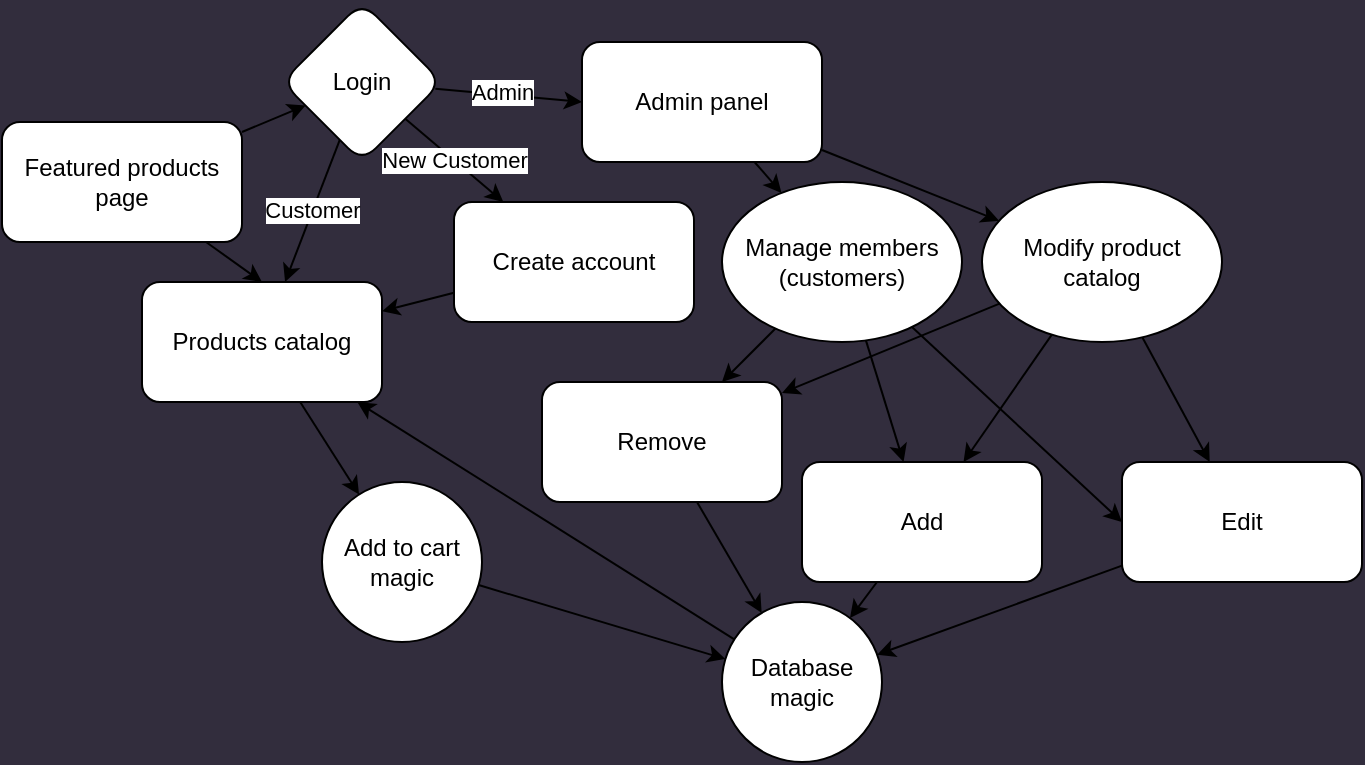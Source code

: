 <mxfile>
    <diagram id="4u-_RKp3PgqmH-8ZEKQU" name="第 1 页">
        <mxGraphModel dx="1210" dy="720" grid="1" gridSize="10" guides="1" tooltips="1" connect="1" arrows="1" fold="1" page="1" pageScale="1" pageWidth="3000" pageHeight="4000" background="#322D3D" math="0" shadow="0">
            <root>
                <mxCell id="0"/>
                <mxCell id="1" parent="0"/>
                <mxCell id="6" style="edgeStyle=none;html=1;entryX=0.5;entryY=0;entryDx=0;entryDy=0;rounded=1;" parent="1" source="2" target="5" edge="1">
                    <mxGeometry relative="1" as="geometry"/>
                </mxCell>
                <mxCell id="10" style="edgeStyle=none;html=1;rounded=1;" parent="1" source="2" target="7" edge="1">
                    <mxGeometry relative="1" as="geometry"/>
                </mxCell>
                <mxCell id="2" value="Featured products page" style="rounded=1;whiteSpace=wrap;html=1;" parent="1" vertex="1">
                    <mxGeometry x="310" y="390" width="120" height="60" as="geometry"/>
                </mxCell>
                <mxCell id="40" style="edgeStyle=none;html=1;rounded=1;" parent="1" source="5" target="39" edge="1">
                    <mxGeometry relative="1" as="geometry"/>
                </mxCell>
                <mxCell id="5" value="Products catalog" style="whiteSpace=wrap;html=1;rounded=1;" parent="1" vertex="1">
                    <mxGeometry x="380" y="470" width="120" height="60" as="geometry"/>
                </mxCell>
                <mxCell id="11" value="Customer" style="edgeStyle=none;html=1;rounded=1;" parent="1" source="7" target="5" edge="1">
                    <mxGeometry relative="1" as="geometry"/>
                </mxCell>
                <mxCell id="15" style="edgeStyle=none;html=1;entryX=0;entryY=0.5;entryDx=0;entryDy=0;rounded=1;" parent="1" source="7" target="14" edge="1">
                    <mxGeometry relative="1" as="geometry"/>
                </mxCell>
                <mxCell id="17" value="Admin" style="edgeLabel;html=1;align=center;verticalAlign=middle;resizable=0;points=[];rounded=1;" parent="15" vertex="1" connectable="0">
                    <mxGeometry x="-0.097" y="2" relative="1" as="geometry">
                        <mxPoint as="offset"/>
                    </mxGeometry>
                </mxCell>
                <mxCell id="51" value="New Customer" style="edgeStyle=none;rounded=1;html=1;" parent="1" source="7" target="50" edge="1">
                    <mxGeometry relative="1" as="geometry"/>
                </mxCell>
                <mxCell id="7" value="Login" style="rhombus;whiteSpace=wrap;html=1;rounded=1;" parent="1" vertex="1">
                    <mxGeometry x="450" y="330" width="80" height="80" as="geometry"/>
                </mxCell>
                <mxCell id="19" style="edgeStyle=none;html=1;rounded=1;" parent="1" source="14" target="25" edge="1">
                    <mxGeometry relative="1" as="geometry">
                        <mxPoint x="830" y="330" as="targetPoint"/>
                    </mxGeometry>
                </mxCell>
                <mxCell id="21" style="edgeStyle=none;html=1;rounded=1;" parent="1" source="14" edge="1" target="38">
                    <mxGeometry relative="1" as="geometry">
                        <mxPoint x="696" y="400" as="targetPoint"/>
                    </mxGeometry>
                </mxCell>
                <mxCell id="14" value="Admin panel" style="rounded=1;whiteSpace=wrap;html=1;" parent="1" vertex="1">
                    <mxGeometry x="600" y="350" width="120" height="60" as="geometry"/>
                </mxCell>
                <mxCell id="24" style="edgeStyle=none;html=1;rounded=1;" parent="1" source="25" target="23" edge="1">
                    <mxGeometry relative="1" as="geometry">
                        <mxPoint x="1010" y="440" as="sourcePoint"/>
                        <mxPoint x="1070" y="520" as="targetPoint"/>
                    </mxGeometry>
                </mxCell>
                <mxCell id="34" style="edgeStyle=none;html=1;rounded=1;" parent="1" source="38" target="23" edge="1">
                    <mxGeometry relative="1" as="geometry">
                        <mxPoint x="756" y="391.449" as="sourcePoint"/>
                    </mxGeometry>
                </mxCell>
                <mxCell id="36" style="edgeStyle=none;html=1;entryX=0;entryY=0.5;entryDx=0;entryDy=0;rounded=1;" parent="1" source="38" target="28" edge="1">
                    <mxGeometry relative="1" as="geometry">
                        <mxPoint x="756" y="416.087" as="sourcePoint"/>
                    </mxGeometry>
                </mxCell>
                <mxCell id="37" style="edgeStyle=none;html=1;rounded=1;" parent="1" source="38" target="26" edge="1">
                    <mxGeometry relative="1" as="geometry">
                        <mxPoint x="728.333" y="420" as="sourcePoint"/>
                    </mxGeometry>
                </mxCell>
                <mxCell id="33" style="edgeStyle=none;html=1;rounded=1;" parent="1" source="23" target="30" edge="1">
                    <mxGeometry relative="1" as="geometry"/>
                </mxCell>
                <mxCell id="23" value="Add" style="rounded=1;whiteSpace=wrap;html=1;" parent="1" vertex="1">
                    <mxGeometry x="710" y="560" width="120" height="60" as="geometry"/>
                </mxCell>
                <mxCell id="27" style="edgeStyle=none;html=1;rounded=1;" parent="1" source="25" target="26" edge="1">
                    <mxGeometry relative="1" as="geometry">
                        <mxPoint x="950.0" y="480" as="sourcePoint"/>
                    </mxGeometry>
                </mxCell>
                <mxCell id="29" style="edgeStyle=none;html=1;rounded=1;" parent="1" source="25" target="28" edge="1">
                    <mxGeometry relative="1" as="geometry">
                        <mxPoint x="992.426" y="468.284" as="sourcePoint"/>
                        <Array as="points"/>
                    </mxGeometry>
                </mxCell>
                <mxCell id="25" value="Modify product catalog" style="ellipse;whiteSpace=wrap;html=1;rounded=1;" parent="1" vertex="1">
                    <mxGeometry x="800" y="420" width="120" height="80" as="geometry"/>
                </mxCell>
                <mxCell id="32" style="edgeStyle=none;html=1;rounded=1;" parent="1" source="26" target="30" edge="1">
                    <mxGeometry relative="1" as="geometry"/>
                </mxCell>
                <mxCell id="26" value="Remove" style="rounded=1;whiteSpace=wrap;html=1;" parent="1" vertex="1">
                    <mxGeometry x="580" y="520" width="120" height="60" as="geometry"/>
                </mxCell>
                <mxCell id="31" style="edgeStyle=none;html=1;rounded=1;" parent="1" source="28" target="30" edge="1">
                    <mxGeometry relative="1" as="geometry"/>
                </mxCell>
                <mxCell id="28" value="Edit" style="rounded=1;whiteSpace=wrap;html=1;" parent="1" vertex="1">
                    <mxGeometry x="870" y="560" width="120" height="60" as="geometry"/>
                </mxCell>
                <mxCell id="53" style="edgeStyle=none;rounded=1;html=1;" parent="1" source="30" target="5" edge="1">
                    <mxGeometry relative="1" as="geometry"/>
                </mxCell>
                <mxCell id="30" value="Database magic" style="ellipse;whiteSpace=wrap;html=1;aspect=fixed;rounded=1;" parent="1" vertex="1">
                    <mxGeometry x="670" y="630" width="80" height="80" as="geometry"/>
                </mxCell>
                <mxCell id="38" value="Manage members (customers)" style="ellipse;whiteSpace=wrap;html=1;rounded=1;" parent="1" vertex="1">
                    <mxGeometry x="670" y="420" width="120" height="80" as="geometry"/>
                </mxCell>
                <mxCell id="54" style="edgeStyle=none;rounded=1;html=1;" parent="1" source="39" target="30" edge="1">
                    <mxGeometry relative="1" as="geometry"/>
                </mxCell>
                <mxCell id="39" value="Add to cart magic" style="ellipse;whiteSpace=wrap;html=1;aspect=fixed;rounded=1;" parent="1" vertex="1">
                    <mxGeometry x="470" y="570" width="80" height="80" as="geometry"/>
                </mxCell>
                <mxCell id="52" style="edgeStyle=none;rounded=1;html=1;" parent="1" source="50" target="5" edge="1">
                    <mxGeometry relative="1" as="geometry"/>
                </mxCell>
                <mxCell id="50" value="Create account" style="rounded=1;whiteSpace=wrap;html=1;" parent="1" vertex="1">
                    <mxGeometry x="536" y="430" width="120" height="60" as="geometry"/>
                </mxCell>
            </root>
        </mxGraphModel>
    </diagram>
</mxfile>
